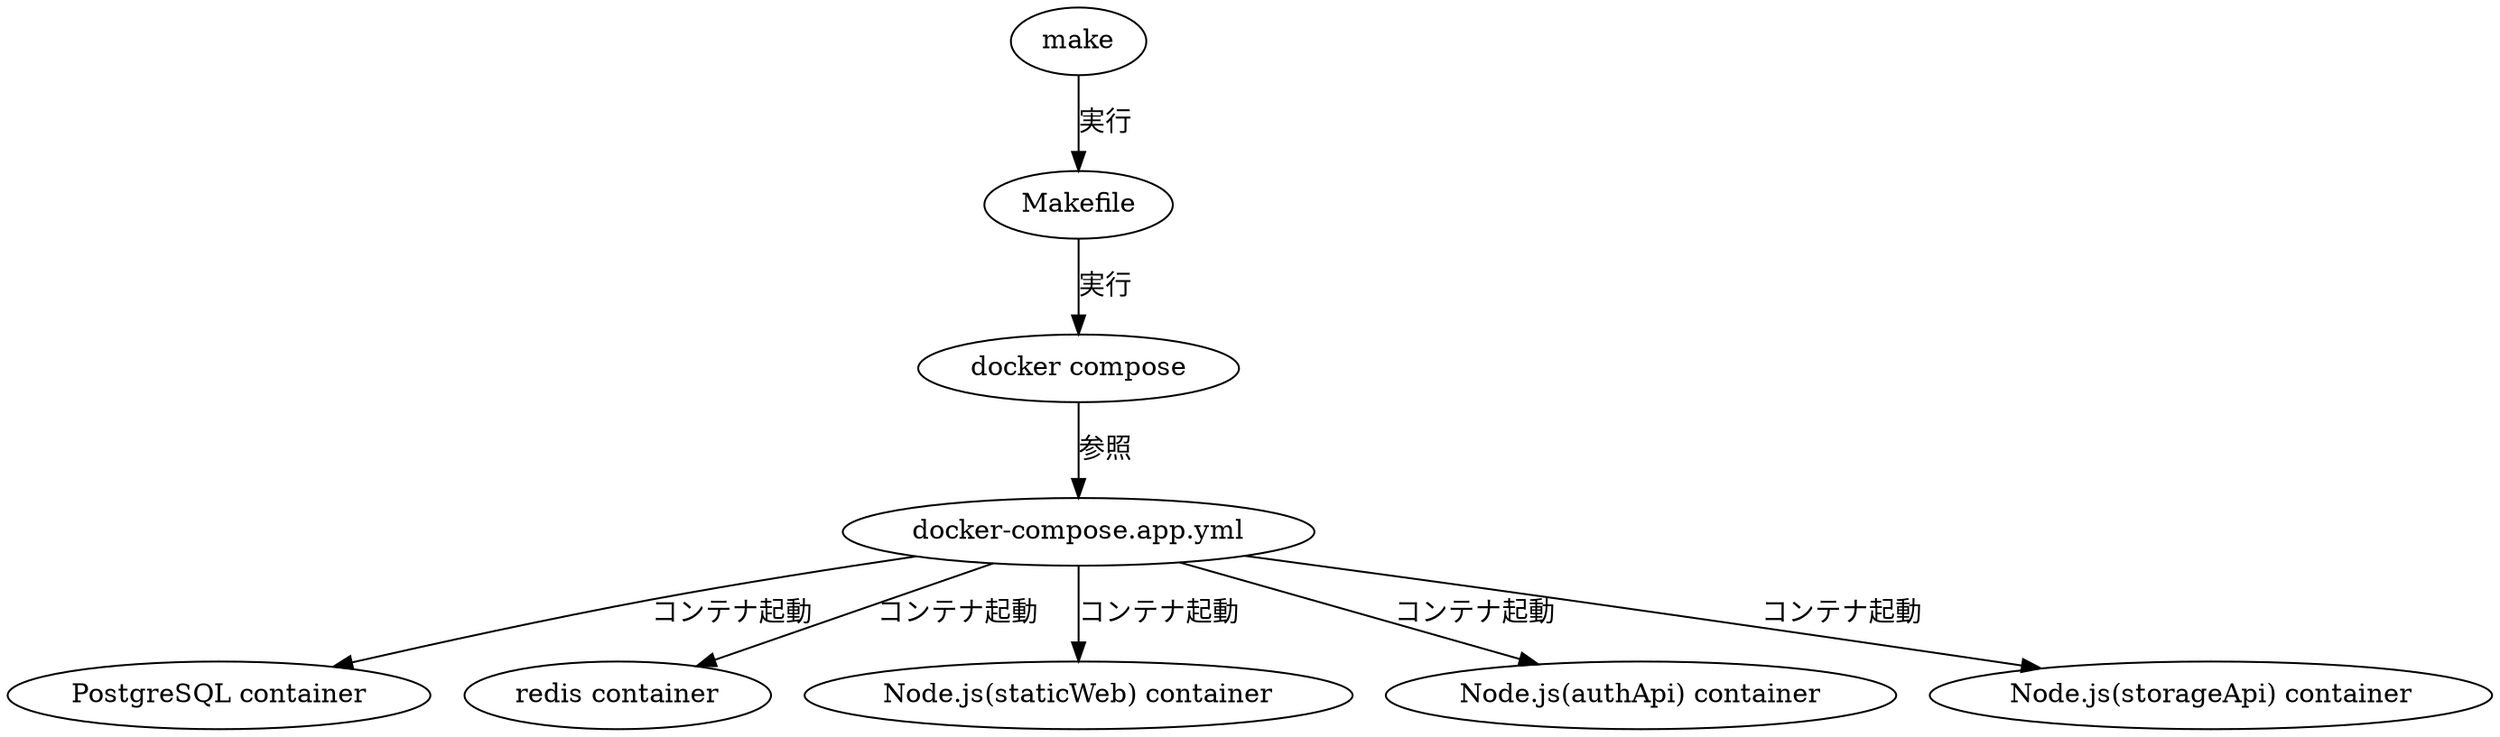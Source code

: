
digraph G {

#↓ここをGraphvizに貼り付ける
"make"->"Makefile" [label="実行"]
"Makefile"->"docker compose" [label="実行"]
"docker compose"->"docker-compose.app.yml" [label="参照"]
"docker-compose.app.yml"->"PostgreSQL container" [label="コンテナ起動"]
"docker-compose.app.yml"->"redis container" [label="コンテナ起動"]
"docker-compose.app.yml"->"Node.js(staticWeb) container" [label="コンテナ起動"]
"docker-compose.app.yml"->"Node.js(authApi) container" [label="コンテナ起動"]
"docker-compose.app.yml"->"Node.js(storageApi) container" [label="コンテナ起動"]

















}















































































































































































































































































































































































































































































































































































































































































































































































































































































































































































































